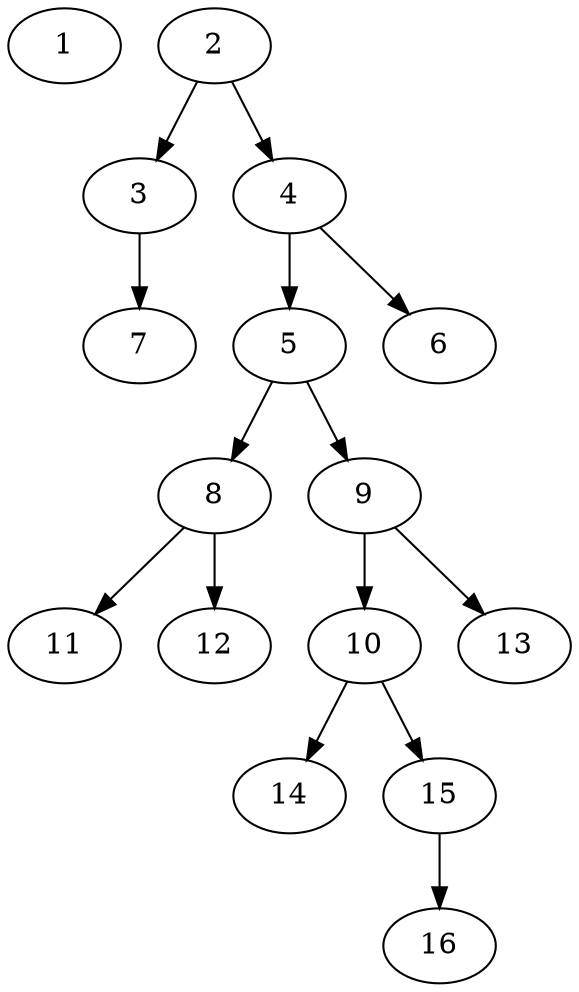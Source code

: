 // DAG (tier=1-easy, mode=compute, n=16, ccr=0.271, fat=0.431, density=0.265, regular=0.609, jump=0.073, mindata=262144, maxdata=2097152)
// DAG automatically generated by daggen at Sun Aug 24 16:33:32 2025
// /home/ermia/Project/Environments/daggen/bin/daggen --dot --ccr 0.271 --fat 0.431 --regular 0.609 --density 0.265 --jump 0.073 --mindata 262144 --maxdata 2097152 -n 16 
digraph G {
  1 [size="12917167268227976", alpha="0.18", expect_size="6458583634113988"]
  2 [size="1827733408806076416", alpha="0.11", expect_size="913866704403038208"]
  2 -> 3 [size ="11959101554688"]
  2 -> 4 [size ="11959101554688"]
  3 [size="3670971922500698", alpha="0.03", expect_size="1835485961250349"]
  3 -> 7 [size ="3743198216192"]
  4 [size="24553898316165888", alpha="0.03", expect_size="12276949158082944"]
  4 -> 5 [size ="19842782461952"]
  4 -> 6 [size ="19842782461952"]
  5 [size="8196661840986505216", alpha="0.05", expect_size="4098330920493252608"]
  5 -> 8 [size ="32522306060288"]
  5 -> 9 [size ="32522306060288"]
  6 [size="2132581821953605632", alpha="0.00", expect_size="1066290910976802816"]
  7 [size="522532125803168", alpha="0.16", expect_size="261266062901584"]
  8 [size="857214317772636", alpha="0.04", expect_size="428607158886318"]
  8 -> 11 [size ="16890973913088"]
  8 -> 12 [size ="16890973913088"]
  9 [size="36555313393254", alpha="0.11", expect_size="18277656696627"]
  9 -> 10 [size ="821823537152"]
  9 -> 13 [size ="821823537152"]
  10 [size="20712831423297312", alpha="0.16", expect_size="10356415711648656"]
  10 -> 14 [size ="14133160312832"]
  10 -> 15 [size ="14133160312832"]
  11 [size="5331347001923600384", alpha="0.11", expect_size="2665673500961800192"]
  12 [size="107235565135675", alpha="0.05", expect_size="53617782567837"]
  13 [size="5695597775228502016", alpha="0.08", expect_size="2847798887614251008"]
  14 [size="3502057907644530688", alpha="0.04", expect_size="1751028953822265344"]
  15 [size="161746449014571", alpha="0.04", expect_size="80873224507285"]
  15 -> 16 [size ="13615348318208"]
  16 [size="39089245971493112", alpha="0.17", expect_size="19544622985746556"]
}